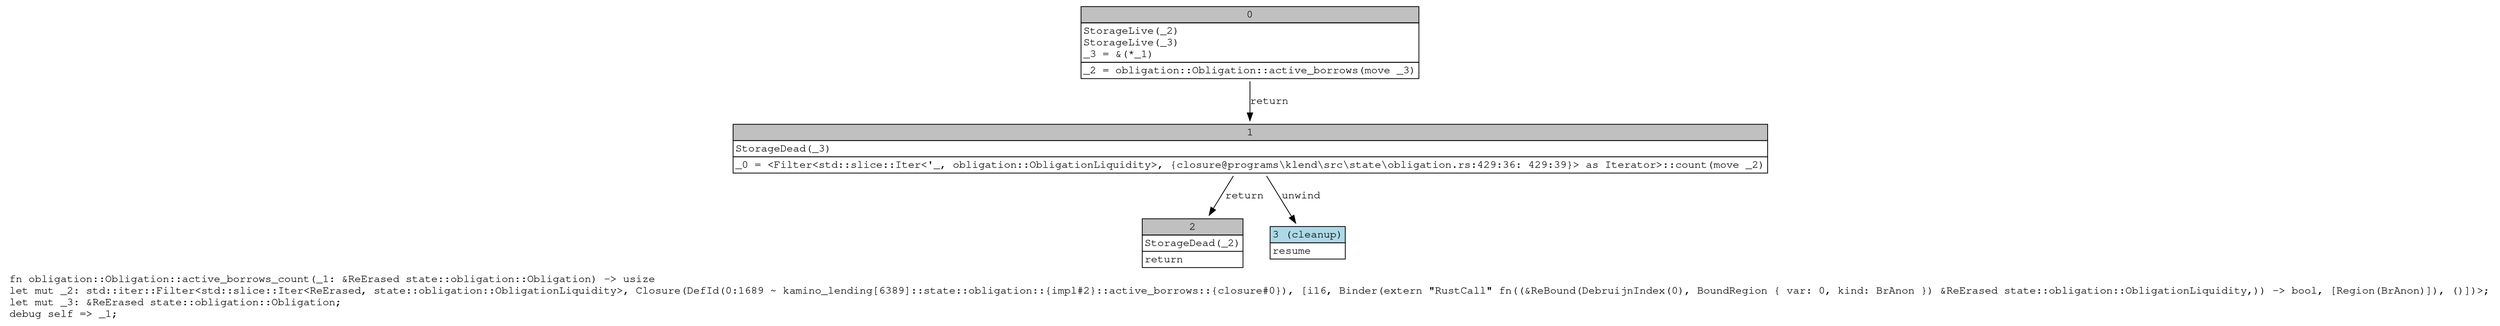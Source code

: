 digraph Mir_0_1685 {
    graph [fontname="Courier, monospace"];
    node [fontname="Courier, monospace"];
    edge [fontname="Courier, monospace"];
    label=<fn obligation::Obligation::active_borrows_count(_1: &amp;ReErased state::obligation::Obligation) -&gt; usize<br align="left"/>let mut _2: std::iter::Filter&lt;std::slice::Iter&lt;ReErased, state::obligation::ObligationLiquidity&gt;, Closure(DefId(0:1689 ~ kamino_lending[6389]::state::obligation::{impl#2}::active_borrows::{closure#0}), [i16, Binder(extern &quot;RustCall&quot; fn((&amp;ReBound(DebruijnIndex(0), BoundRegion { var: 0, kind: BrAnon }) &amp;ReErased state::obligation::ObligationLiquidity,)) -&gt; bool, [Region(BrAnon)]), ()])&gt;;<br align="left"/>let mut _3: &amp;ReErased state::obligation::Obligation;<br align="left"/>debug self =&gt; _1;<br align="left"/>>;
    bb0__0_1685 [shape="none", label=<<table border="0" cellborder="1" cellspacing="0"><tr><td bgcolor="gray" align="center" colspan="1">0</td></tr><tr><td align="left" balign="left">StorageLive(_2)<br/>StorageLive(_3)<br/>_3 = &amp;(*_1)<br/></td></tr><tr><td align="left">_2 = obligation::Obligation::active_borrows(move _3)</td></tr></table>>];
    bb1__0_1685 [shape="none", label=<<table border="0" cellborder="1" cellspacing="0"><tr><td bgcolor="gray" align="center" colspan="1">1</td></tr><tr><td align="left" balign="left">StorageDead(_3)<br/></td></tr><tr><td align="left">_0 = &lt;Filter&lt;std::slice::Iter&lt;'_, obligation::ObligationLiquidity&gt;, {closure@programs\klend\src\state\obligation.rs:429:36: 429:39}&gt; as Iterator&gt;::count(move _2)</td></tr></table>>];
    bb2__0_1685 [shape="none", label=<<table border="0" cellborder="1" cellspacing="0"><tr><td bgcolor="gray" align="center" colspan="1">2</td></tr><tr><td align="left" balign="left">StorageDead(_2)<br/></td></tr><tr><td align="left">return</td></tr></table>>];
    bb3__0_1685 [shape="none", label=<<table border="0" cellborder="1" cellspacing="0"><tr><td bgcolor="lightblue" align="center" colspan="1">3 (cleanup)</td></tr><tr><td align="left">resume</td></tr></table>>];
    bb0__0_1685 -> bb1__0_1685 [label="return"];
    bb1__0_1685 -> bb2__0_1685 [label="return"];
    bb1__0_1685 -> bb3__0_1685 [label="unwind"];
}
